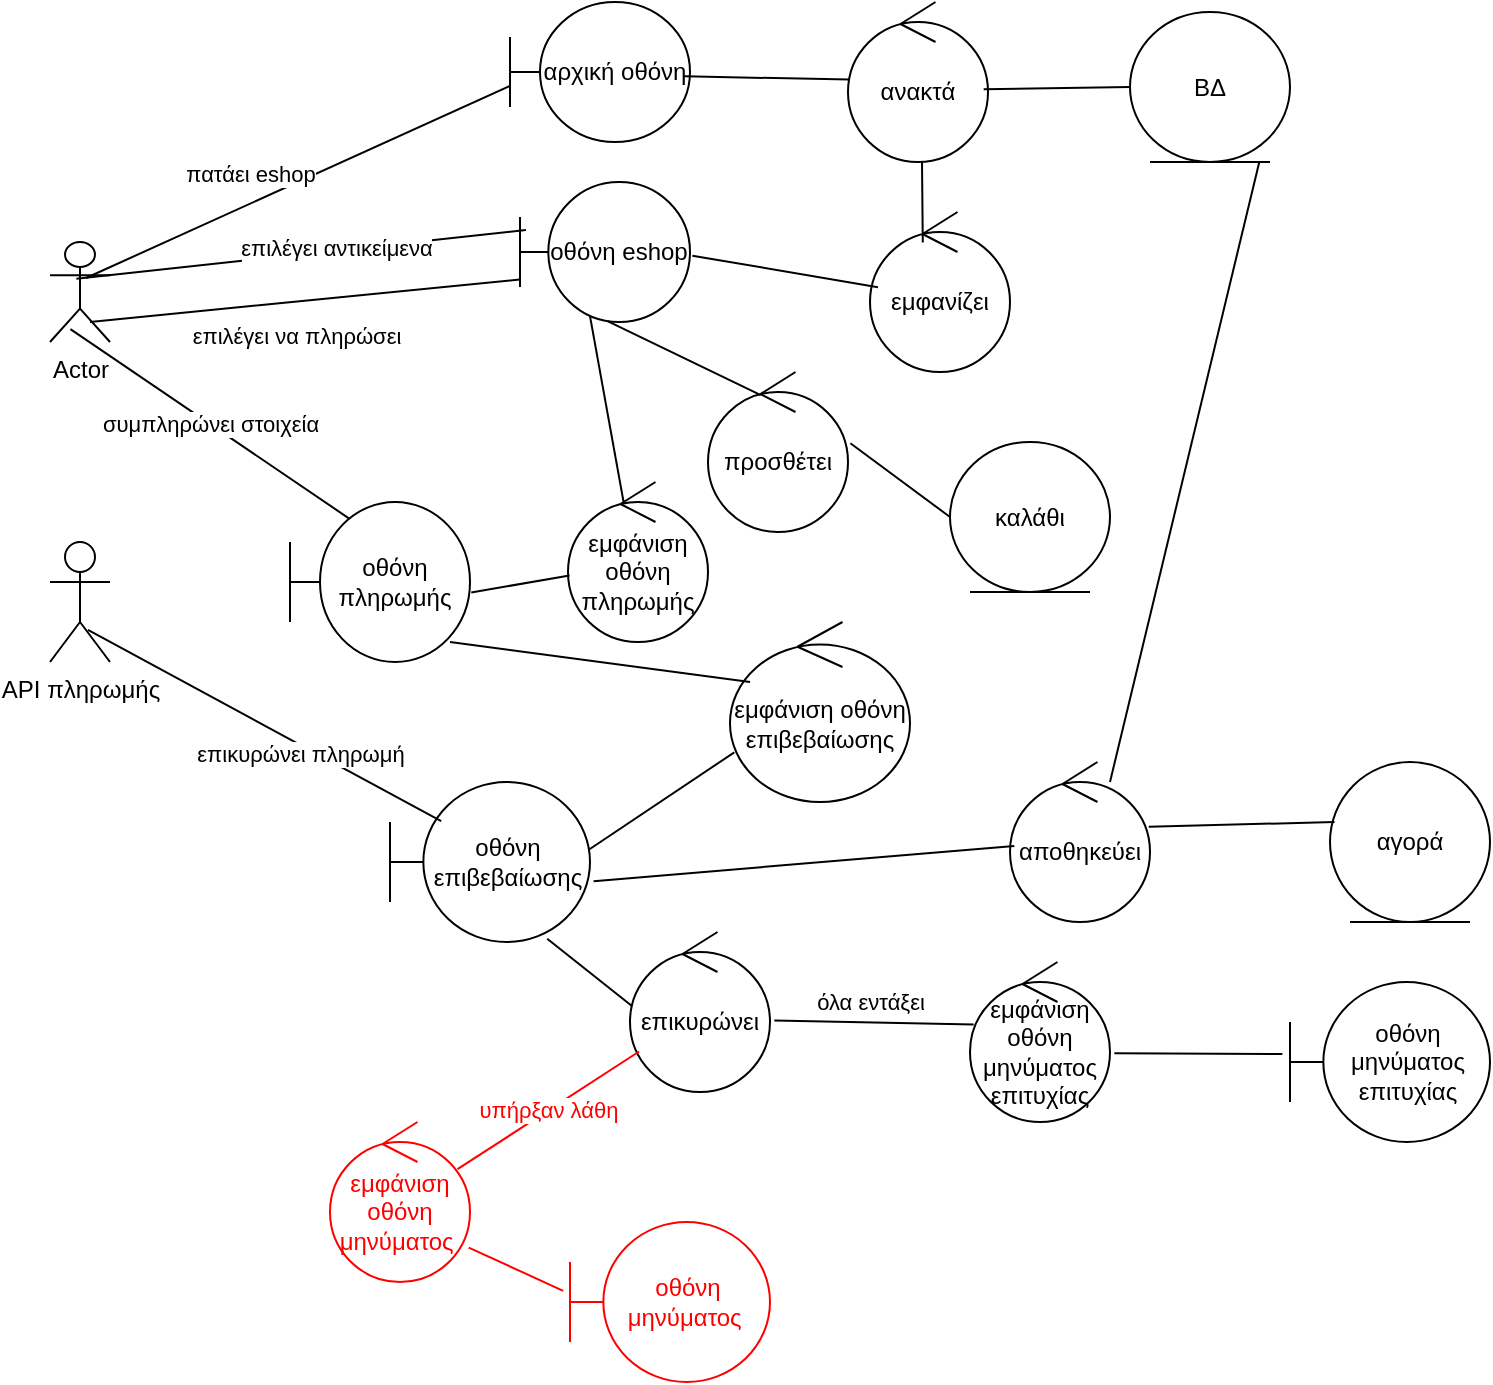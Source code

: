 <mxfile version="26.3.0">
  <diagram name="Σελίδα-1" id="r7DFmOSEkvLncMqXy4vT">
    <mxGraphModel dx="1869" dy="535" grid="1" gridSize="10" guides="1" tooltips="1" connect="1" arrows="1" fold="1" page="1" pageScale="1" pageWidth="827" pageHeight="1169" math="0" shadow="0">
      <root>
        <mxCell id="0" />
        <mxCell id="1" parent="0" />
        <mxCell id="52yAvHptsBhsigGSbWeS-1" value="Actor" style="shape=umlActor;verticalLabelPosition=bottom;verticalAlign=top;html=1;" vertex="1" parent="1">
          <mxGeometry x="-20" y="200" width="30" height="50" as="geometry" />
        </mxCell>
        <mxCell id="52yAvHptsBhsigGSbWeS-2" value="αρχική οθόνη" style="shape=umlBoundary;whiteSpace=wrap;html=1;" vertex="1" parent="1">
          <mxGeometry x="210" y="80" width="90" height="70" as="geometry" />
        </mxCell>
        <mxCell id="52yAvHptsBhsigGSbWeS-5" value="πατάει eshop" style="endArrow=none;html=1;rounded=0;entryX=0;entryY=0.6;entryDx=0;entryDy=0;entryPerimeter=0;exitX=0.6;exitY=0.36;exitDx=0;exitDy=0;exitPerimeter=0;" edge="1" parent="1" source="52yAvHptsBhsigGSbWeS-1" target="52yAvHptsBhsigGSbWeS-2">
          <mxGeometry x="-0.175" y="14" width="50" height="50" relative="1" as="geometry">
            <mxPoint x="120" y="170" as="sourcePoint" />
            <mxPoint x="170" y="120" as="targetPoint" />
            <mxPoint as="offset" />
          </mxGeometry>
        </mxCell>
        <mxCell id="52yAvHptsBhsigGSbWeS-6" value="ανακτά" style="ellipse;shape=umlControl;whiteSpace=wrap;html=1;" vertex="1" parent="1">
          <mxGeometry x="379" y="80" width="70" height="80" as="geometry" />
        </mxCell>
        <mxCell id="52yAvHptsBhsigGSbWeS-7" value="ΒΔ" style="ellipse;shape=umlEntity;whiteSpace=wrap;html=1;" vertex="1" parent="1">
          <mxGeometry x="520" y="85" width="80" height="75" as="geometry" />
        </mxCell>
        <mxCell id="52yAvHptsBhsigGSbWeS-8" value="" style="endArrow=none;html=1;rounded=0;entryX=0.009;entryY=0.485;entryDx=0;entryDy=0;entryPerimeter=0;exitX=0.969;exitY=0.531;exitDx=0;exitDy=0;exitPerimeter=0;" edge="1" parent="1" source="52yAvHptsBhsigGSbWeS-2" target="52yAvHptsBhsigGSbWeS-6">
          <mxGeometry width="50" height="50" relative="1" as="geometry">
            <mxPoint x="300" y="130" as="sourcePoint" />
            <mxPoint x="350" y="80" as="targetPoint" />
          </mxGeometry>
        </mxCell>
        <mxCell id="52yAvHptsBhsigGSbWeS-9" value="" style="endArrow=none;html=1;rounded=0;exitX=0.969;exitY=0.545;exitDx=0;exitDy=0;exitPerimeter=0;entryX=0;entryY=0.5;entryDx=0;entryDy=0;" edge="1" parent="1" source="52yAvHptsBhsigGSbWeS-6" target="52yAvHptsBhsigGSbWeS-7">
          <mxGeometry width="50" height="50" relative="1" as="geometry">
            <mxPoint x="470" y="170" as="sourcePoint" />
            <mxPoint x="520" y="120" as="targetPoint" />
          </mxGeometry>
        </mxCell>
        <mxCell id="52yAvHptsBhsigGSbWeS-10" value="εμφανίζει" style="ellipse;shape=umlControl;whiteSpace=wrap;html=1;" vertex="1" parent="1">
          <mxGeometry x="390" y="185" width="70" height="80" as="geometry" />
        </mxCell>
        <mxCell id="52yAvHptsBhsigGSbWeS-11" value="προσθέτει" style="ellipse;shape=umlControl;whiteSpace=wrap;html=1;" vertex="1" parent="1">
          <mxGeometry x="309" y="265" width="70" height="80" as="geometry" />
        </mxCell>
        <mxCell id="52yAvHptsBhsigGSbWeS-12" value="οθόνη eshop" style="shape=umlBoundary;whiteSpace=wrap;html=1;" vertex="1" parent="1">
          <mxGeometry x="215" y="170" width="85" height="70" as="geometry" />
        </mxCell>
        <mxCell id="52yAvHptsBhsigGSbWeS-13" value="" style="endArrow=none;html=1;rounded=0;exitX=0.377;exitY=0.19;exitDx=0;exitDy=0;exitPerimeter=0;" edge="1" parent="1" source="52yAvHptsBhsigGSbWeS-10">
          <mxGeometry width="50" height="50" relative="1" as="geometry">
            <mxPoint x="370" y="210" as="sourcePoint" />
            <mxPoint x="416" y="160" as="targetPoint" />
          </mxGeometry>
        </mxCell>
        <mxCell id="52yAvHptsBhsigGSbWeS-14" value="" style="endArrow=none;html=1;rounded=0;exitX=1.014;exitY=0.526;exitDx=0;exitDy=0;exitPerimeter=0;entryX=0.057;entryY=0.47;entryDx=0;entryDy=0;entryPerimeter=0;" edge="1" parent="1" source="52yAvHptsBhsigGSbWeS-12" target="52yAvHptsBhsigGSbWeS-10">
          <mxGeometry width="50" height="50" relative="1" as="geometry">
            <mxPoint x="340" y="300" as="sourcePoint" />
            <mxPoint x="390" y="250" as="targetPoint" />
          </mxGeometry>
        </mxCell>
        <mxCell id="52yAvHptsBhsigGSbWeS-15" value="επιλέγει αντικείμενα" style="endArrow=none;html=1;rounded=0;entryX=0.44;entryY=0.368;entryDx=0;entryDy=0;entryPerimeter=0;exitX=0.035;exitY=0.343;exitDx=0;exitDy=0;exitPerimeter=0;" edge="1" parent="1" source="52yAvHptsBhsigGSbWeS-12" target="52yAvHptsBhsigGSbWeS-1">
          <mxGeometry x="-0.16" y="-1" width="50" height="50" relative="1" as="geometry">
            <mxPoint x="210" y="234" as="sourcePoint" />
            <mxPoint x="140" y="200" as="targetPoint" />
            <mxPoint as="offset" />
          </mxGeometry>
        </mxCell>
        <mxCell id="52yAvHptsBhsigGSbWeS-16" value="" style="endArrow=none;html=1;rounded=0;entryX=0.515;entryY=0.994;entryDx=0;entryDy=0;entryPerimeter=0;exitX=0.377;exitY=0.145;exitDx=0;exitDy=0;exitPerimeter=0;" edge="1" parent="1" source="52yAvHptsBhsigGSbWeS-11" target="52yAvHptsBhsigGSbWeS-12">
          <mxGeometry width="50" height="50" relative="1" as="geometry">
            <mxPoint x="150" y="300" as="sourcePoint" />
            <mxPoint x="260" y="300" as="targetPoint" />
          </mxGeometry>
        </mxCell>
        <mxCell id="52yAvHptsBhsigGSbWeS-17" value="καλάθι" style="ellipse;shape=umlEntity;whiteSpace=wrap;html=1;" vertex="1" parent="1">
          <mxGeometry x="430" y="300" width="80" height="75" as="geometry" />
        </mxCell>
        <mxCell id="52yAvHptsBhsigGSbWeS-18" value="" style="endArrow=none;html=1;rounded=0;entryX=1.017;entryY=0.445;entryDx=0;entryDy=0;entryPerimeter=0;exitX=0;exitY=0.5;exitDx=0;exitDy=0;" edge="1" parent="1" source="52yAvHptsBhsigGSbWeS-17" target="52yAvHptsBhsigGSbWeS-11">
          <mxGeometry width="50" height="50" relative="1" as="geometry">
            <mxPoint x="160" y="410" as="sourcePoint" />
            <mxPoint x="210" y="360" as="targetPoint" />
          </mxGeometry>
        </mxCell>
        <mxCell id="52yAvHptsBhsigGSbWeS-20" value="επιλέγει να πληρώσει" style="endArrow=none;html=1;rounded=0;entryX=-0.002;entryY=0.697;entryDx=0;entryDy=0;entryPerimeter=0;exitX=0.667;exitY=0.8;exitDx=0;exitDy=0;exitPerimeter=0;" edge="1" parent="1" source="52yAvHptsBhsigGSbWeS-1" target="52yAvHptsBhsigGSbWeS-12">
          <mxGeometry x="-0.054" y="-17" width="50" height="50" relative="1" as="geometry">
            <mxPoint x="70" y="300" as="sourcePoint" />
            <mxPoint x="200" y="260" as="targetPoint" />
            <mxPoint as="offset" />
          </mxGeometry>
        </mxCell>
        <mxCell id="52yAvHptsBhsigGSbWeS-21" value="" style="endArrow=none;html=1;rounded=0;entryX=0.412;entryY=0.96;entryDx=0;entryDy=0;entryPerimeter=0;exitX=0.409;exitY=0.183;exitDx=0;exitDy=0;exitPerimeter=0;" edge="1" parent="1" source="52yAvHptsBhsigGSbWeS-22" target="52yAvHptsBhsigGSbWeS-12">
          <mxGeometry width="50" height="50" relative="1" as="geometry">
            <mxPoint x="220" y="370" as="sourcePoint" />
            <mxPoint x="230" y="290" as="targetPoint" />
          </mxGeometry>
        </mxCell>
        <mxCell id="52yAvHptsBhsigGSbWeS-22" value="εμφάνιση οθόνη πληρωμής" style="ellipse;shape=umlControl;whiteSpace=wrap;html=1;" vertex="1" parent="1">
          <mxGeometry x="239" y="320" width="70" height="80" as="geometry" />
        </mxCell>
        <mxCell id="52yAvHptsBhsigGSbWeS-23" value="οθόνη πληρωμής" style="shape=umlBoundary;whiteSpace=wrap;html=1;" vertex="1" parent="1">
          <mxGeometry x="100" y="330" width="90" height="80" as="geometry" />
        </mxCell>
        <mxCell id="52yAvHptsBhsigGSbWeS-25" value="συμπληρώνει στοιχεία" style="endArrow=none;html=1;rounded=0;entryX=0.34;entryY=0.872;entryDx=0;entryDy=0;entryPerimeter=0;exitX=0.331;exitY=0.105;exitDx=0;exitDy=0;exitPerimeter=0;" edge="1" parent="1" source="52yAvHptsBhsigGSbWeS-23" target="52yAvHptsBhsigGSbWeS-1">
          <mxGeometry width="50" height="50" relative="1" as="geometry">
            <mxPoint x="-60" y="300" as="sourcePoint" />
            <mxPoint x="-10" y="250" as="targetPoint" />
          </mxGeometry>
        </mxCell>
        <mxCell id="52yAvHptsBhsigGSbWeS-26" value="" style="endArrow=none;html=1;rounded=0;exitX=1.007;exitY=0.565;exitDx=0;exitDy=0;exitPerimeter=0;entryX=0.011;entryY=0.585;entryDx=0;entryDy=0;entryPerimeter=0;" edge="1" parent="1" source="52yAvHptsBhsigGSbWeS-23" target="52yAvHptsBhsigGSbWeS-22">
          <mxGeometry width="50" height="50" relative="1" as="geometry">
            <mxPoint x="170" y="450" as="sourcePoint" />
            <mxPoint x="220" y="400" as="targetPoint" />
          </mxGeometry>
        </mxCell>
        <mxCell id="52yAvHptsBhsigGSbWeS-27" value="εμφάνιση οθόνη επιβεβαίωσης" style="ellipse;shape=umlControl;whiteSpace=wrap;html=1;" vertex="1" parent="1">
          <mxGeometry x="320" y="390" width="90" height="90" as="geometry" />
        </mxCell>
        <mxCell id="52yAvHptsBhsigGSbWeS-29" value="οθόνη επιβεβαίωσης" style="shape=umlBoundary;whiteSpace=wrap;html=1;" vertex="1" parent="1">
          <mxGeometry x="150" y="470" width="100" height="80" as="geometry" />
        </mxCell>
        <mxCell id="52yAvHptsBhsigGSbWeS-30" value="API πληρωμής" style="shape=umlActor;verticalLabelPosition=bottom;verticalAlign=top;html=1;" vertex="1" parent="1">
          <mxGeometry x="-20" y="350" width="30" height="60" as="geometry" />
        </mxCell>
        <mxCell id="52yAvHptsBhsigGSbWeS-31" value="επικυρώνει πληρωμή" style="endArrow=none;html=1;rounded=0;exitX=0.633;exitY=0.733;exitDx=0;exitDy=0;exitPerimeter=0;entryX=0.256;entryY=0.245;entryDx=0;entryDy=0;entryPerimeter=0;" edge="1" parent="1" source="52yAvHptsBhsigGSbWeS-30" target="52yAvHptsBhsigGSbWeS-29">
          <mxGeometry x="0.227" y="-4" width="50" height="50" relative="1" as="geometry">
            <mxPoint x="70" y="510" as="sourcePoint" />
            <mxPoint x="120" y="460" as="targetPoint" />
            <mxPoint as="offset" />
          </mxGeometry>
        </mxCell>
        <mxCell id="52yAvHptsBhsigGSbWeS-32" value="" style="endArrow=none;html=1;rounded=0;entryX=0.024;entryY=0.724;entryDx=0;entryDy=0;entryPerimeter=0;exitX=0.992;exitY=0.425;exitDx=0;exitDy=0;exitPerimeter=0;" edge="1" parent="1" source="52yAvHptsBhsigGSbWeS-29" target="52yAvHptsBhsigGSbWeS-27">
          <mxGeometry width="50" height="50" relative="1" as="geometry">
            <mxPoint x="210" y="560" as="sourcePoint" />
            <mxPoint x="260" y="510" as="targetPoint" />
          </mxGeometry>
        </mxCell>
        <mxCell id="52yAvHptsBhsigGSbWeS-33" value="" style="endArrow=none;html=1;rounded=0;entryX=0.889;entryY=0.875;entryDx=0;entryDy=0;entryPerimeter=0;exitX=0.111;exitY=0.333;exitDx=0;exitDy=0;exitPerimeter=0;" edge="1" parent="1" source="52yAvHptsBhsigGSbWeS-27" target="52yAvHptsBhsigGSbWeS-23">
          <mxGeometry width="50" height="50" relative="1" as="geometry">
            <mxPoint x="190" y="470" as="sourcePoint" />
            <mxPoint x="240" y="420" as="targetPoint" />
          </mxGeometry>
        </mxCell>
        <mxCell id="52yAvHptsBhsigGSbWeS-35" value="εμφάνιση οθόνη μηνύματος επιτυχίας" style="ellipse;shape=umlControl;whiteSpace=wrap;html=1;" vertex="1" parent="1">
          <mxGeometry x="440" y="560" width="70" height="80" as="geometry" />
        </mxCell>
        <mxCell id="52yAvHptsBhsigGSbWeS-36" value="αποθηκεύει" style="ellipse;shape=umlControl;whiteSpace=wrap;html=1;" vertex="1" parent="1">
          <mxGeometry x="460" y="460" width="70" height="80" as="geometry" />
        </mxCell>
        <mxCell id="52yAvHptsBhsigGSbWeS-37" value="οθόνη μηνύματος επιτυχίας" style="shape=umlBoundary;whiteSpace=wrap;html=1;" vertex="1" parent="1">
          <mxGeometry x="600" y="570" width="100" height="80" as="geometry" />
        </mxCell>
        <mxCell id="52yAvHptsBhsigGSbWeS-38" value="αγορά" style="ellipse;shape=umlEntity;whiteSpace=wrap;html=1;" vertex="1" parent="1">
          <mxGeometry x="620" y="460" width="80" height="80" as="geometry" />
        </mxCell>
        <mxCell id="52yAvHptsBhsigGSbWeS-40" value="" style="endArrow=none;html=1;rounded=0;entryX=0.031;entryY=0.525;entryDx=0;entryDy=0;entryPerimeter=0;exitX=1.018;exitY=0.62;exitDx=0;exitDy=0;exitPerimeter=0;" edge="1" parent="1" source="52yAvHptsBhsigGSbWeS-29" target="52yAvHptsBhsigGSbWeS-36">
          <mxGeometry width="50" height="50" relative="1" as="geometry">
            <mxPoint x="250" y="550" as="sourcePoint" />
            <mxPoint x="300" y="500" as="targetPoint" />
          </mxGeometry>
        </mxCell>
        <mxCell id="52yAvHptsBhsigGSbWeS-41" value="" style="endArrow=none;html=1;rounded=0;entryX=0.807;entryY=1.005;entryDx=0;entryDy=0;entryPerimeter=0;" edge="1" parent="1" target="52yAvHptsBhsigGSbWeS-7">
          <mxGeometry width="50" height="50" relative="1" as="geometry">
            <mxPoint x="510" y="470" as="sourcePoint" />
            <mxPoint x="560" y="420" as="targetPoint" />
          </mxGeometry>
        </mxCell>
        <mxCell id="52yAvHptsBhsigGSbWeS-42" value="" style="endArrow=none;html=1;rounded=0;entryX=0.028;entryY=0.375;entryDx=0;entryDy=0;entryPerimeter=0;exitX=0.991;exitY=0.405;exitDx=0;exitDy=0;exitPerimeter=0;" edge="1" parent="1" source="52yAvHptsBhsigGSbWeS-36" target="52yAvHptsBhsigGSbWeS-38">
          <mxGeometry width="50" height="50" relative="1" as="geometry">
            <mxPoint x="560" y="540" as="sourcePoint" />
            <mxPoint x="610" y="490" as="targetPoint" />
          </mxGeometry>
        </mxCell>
        <mxCell id="52yAvHptsBhsigGSbWeS-43" value="" style="endArrow=none;html=1;rounded=0;entryX=-0.038;entryY=0.45;entryDx=0;entryDy=0;entryPerimeter=0;exitX=1.031;exitY=0.57;exitDx=0;exitDy=0;exitPerimeter=0;" edge="1" parent="1" source="52yAvHptsBhsigGSbWeS-35" target="52yAvHptsBhsigGSbWeS-37">
          <mxGeometry width="50" height="50" relative="1" as="geometry">
            <mxPoint x="360" y="650" as="sourcePoint" />
            <mxPoint x="410" y="600" as="targetPoint" />
          </mxGeometry>
        </mxCell>
        <mxCell id="52yAvHptsBhsigGSbWeS-44" value="όλα εντάξει" style="endArrow=none;html=1;rounded=0;entryX=0.026;entryY=0.39;entryDx=0;entryDy=0;entryPerimeter=0;exitX=1.031;exitY=0.553;exitDx=0;exitDy=0;exitPerimeter=0;" edge="1" parent="1" source="52yAvHptsBhsigGSbWeS-46" target="52yAvHptsBhsigGSbWeS-35">
          <mxGeometry x="-0.044" y="10" width="50" height="50" relative="1" as="geometry">
            <mxPoint x="350" y="600" as="sourcePoint" />
            <mxPoint x="140" y="590" as="targetPoint" />
            <mxPoint as="offset" />
          </mxGeometry>
        </mxCell>
        <mxCell id="52yAvHptsBhsigGSbWeS-46" value="επικυρώνει" style="ellipse;shape=umlControl;whiteSpace=wrap;html=1;" vertex="1" parent="1">
          <mxGeometry x="270" y="545" width="70" height="80" as="geometry" />
        </mxCell>
        <mxCell id="52yAvHptsBhsigGSbWeS-47" value="" style="endArrow=none;html=1;rounded=0;entryX=0.786;entryY=0.98;entryDx=0;entryDy=0;entryPerimeter=0;exitX=0.014;exitY=0.463;exitDx=0;exitDy=0;exitPerimeter=0;" edge="1" parent="1" source="52yAvHptsBhsigGSbWeS-46" target="52yAvHptsBhsigGSbWeS-29">
          <mxGeometry width="50" height="50" relative="1" as="geometry">
            <mxPoint x="140" y="620" as="sourcePoint" />
            <mxPoint x="190" y="570" as="targetPoint" />
          </mxGeometry>
        </mxCell>
        <mxCell id="52yAvHptsBhsigGSbWeS-48" value="&lt;font style=&quot;color: rgb(255, 0, 0);&quot;&gt;υπήρξαν λάθη&lt;/font&gt;" style="endArrow=none;html=1;rounded=0;exitX=0.911;exitY=0.295;exitDx=0;exitDy=0;exitPerimeter=0;strokeColor=#FF0000;" edge="1" parent="1" source="52yAvHptsBhsigGSbWeS-49" target="52yAvHptsBhsigGSbWeS-46">
          <mxGeometry width="50" height="50" relative="1" as="geometry">
            <mxPoint x="200" y="660" as="sourcePoint" />
            <mxPoint x="250" y="610" as="targetPoint" />
          </mxGeometry>
        </mxCell>
        <mxCell id="52yAvHptsBhsigGSbWeS-49" value="&lt;font style=&quot;color: rgb(255, 0, 0);&quot;&gt;εμφάνιση οθόνη μηνύματος&amp;nbsp;&lt;/font&gt;" style="ellipse;shape=umlControl;whiteSpace=wrap;html=1;fillColor=#FFFFFF;strokeColor=#FF0000;" vertex="1" parent="1">
          <mxGeometry x="120" y="640" width="70" height="80" as="geometry" />
        </mxCell>
        <mxCell id="52yAvHptsBhsigGSbWeS-50" value="&lt;font style=&quot;color: rgb(255, 0, 0);&quot;&gt;οθόνη μηνύματος&amp;nbsp;&lt;/font&gt;" style="shape=umlBoundary;whiteSpace=wrap;html=1;strokeColor=#FF0000;" vertex="1" parent="1">
          <mxGeometry x="240" y="690" width="100" height="80" as="geometry" />
        </mxCell>
        <mxCell id="52yAvHptsBhsigGSbWeS-55" value="" style="endArrow=none;html=1;rounded=0;strokeColor=#FF0000;entryX=-0.034;entryY=0.43;entryDx=0;entryDy=0;entryPerimeter=0;exitX=0.991;exitY=0.785;exitDx=0;exitDy=0;exitPerimeter=0;" edge="1" parent="1" source="52yAvHptsBhsigGSbWeS-49" target="52yAvHptsBhsigGSbWeS-50">
          <mxGeometry width="50" height="50" relative="1" as="geometry">
            <mxPoint x="170" y="770" as="sourcePoint" />
            <mxPoint x="220" y="720" as="targetPoint" />
          </mxGeometry>
        </mxCell>
      </root>
    </mxGraphModel>
  </diagram>
</mxfile>
